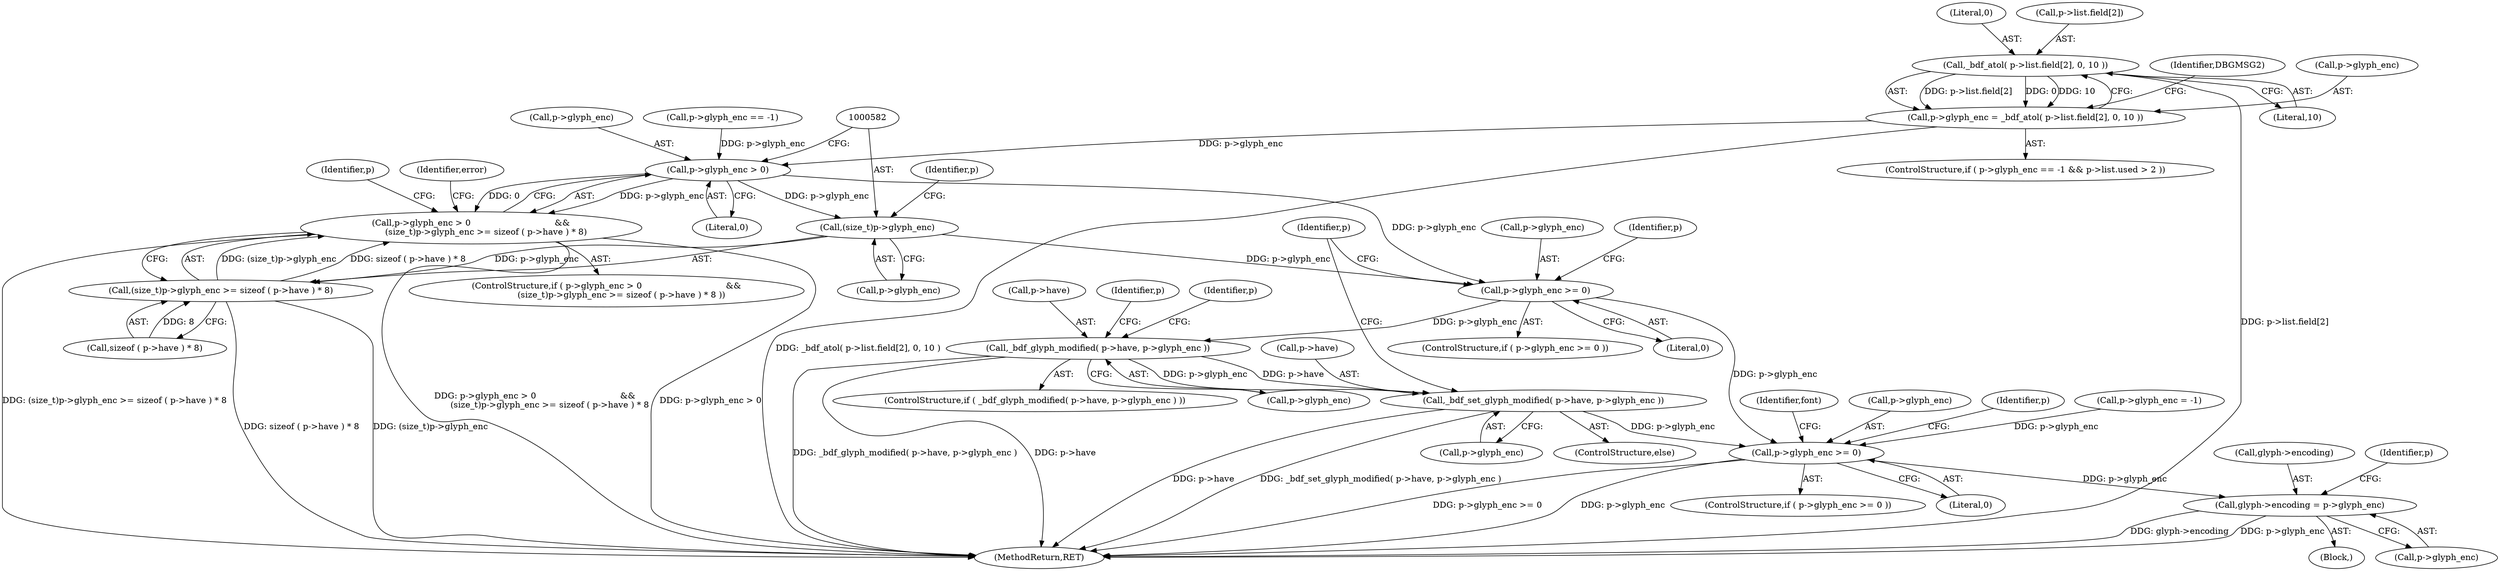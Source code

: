 digraph "0_savannah_07bdb6e289c7954e2a533039dc93c1c136099d2d@array" {
"1000557" [label="(Call,_bdf_atol( p->list.field[2], 0, 10 ))"];
"1000553" [label="(Call,p->glyph_enc = _bdf_atol( p->list.field[2], 0, 10 ))"];
"1000575" [label="(Call,p->glyph_enc > 0)"];
"1000574" [label="(Call,p->glyph_enc > 0                               &&\n           (size_t)p->glyph_enc >= sizeof ( p->have ) * 8)"];
"1000581" [label="(Call,(size_t)p->glyph_enc)"];
"1000580" [label="(Call,(size_t)p->glyph_enc >= sizeof ( p->have ) * 8)"];
"1000597" [label="(Call,p->glyph_enc >= 0)"];
"1000604" [label="(Call,_bdf_glyph_modified( p->have, p->glyph_enc ))"];
"1000624" [label="(Call,_bdf_set_glyph_modified( p->have, p->glyph_enc ))"];
"1000632" [label="(Call,p->glyph_enc >= 0)"];
"1000683" [label="(Call,glyph->encoding = p->glyph_enc)"];
"1000569" [label="(Identifier,DBGMSG2)"];
"1000601" [label="(Literal,0)"];
"1000554" [label="(Call,p->glyph_enc)"];
"1000604" [label="(Call,_bdf_glyph_modified( p->have, p->glyph_enc ))"];
"1000574" [label="(Call,p->glyph_enc > 0                               &&\n           (size_t)p->glyph_enc >= sizeof ( p->have ) * 8)"];
"1000612" [label="(Call,p->glyph_enc = -1)"];
"1000692" [label="(Identifier,p)"];
"1000608" [label="(Call,p->glyph_enc)"];
"1000599" [label="(Identifier,p)"];
"1000580" [label="(Call,(size_t)p->glyph_enc >= sizeof ( p->have ) * 8)"];
"1000583" [label="(Call,p->glyph_enc)"];
"1000641" [label="(Identifier,font)"];
"1000628" [label="(Call,p->glyph_enc)"];
"1000573" [label="(ControlStructure,if ( p->glyph_enc > 0                               &&\n           (size_t)p->glyph_enc >= sizeof ( p->have ) * 8 ))"];
"1000596" [label="(ControlStructure,if ( p->glyph_enc >= 0 ))"];
"1000581" [label="(Call,(size_t)p->glyph_enc)"];
"1000631" [label="(ControlStructure,if ( p->glyph_enc >= 0 ))"];
"1000632" [label="(Call,p->glyph_enc >= 0)"];
"1000614" [label="(Identifier,p)"];
"1000594" [label="(Identifier,error)"];
"1000589" [label="(Identifier,p)"];
"1000683" [label="(Call,glyph->encoding = p->glyph_enc)"];
"1000540" [label="(Call,p->glyph_enc == -1)"];
"1000633" [label="(Call,p->glyph_enc)"];
"1000637" [label="(Block,)"];
"1000625" [label="(Call,p->have)"];
"1000565" [label="(Literal,0)"];
"1000557" [label="(Call,_bdf_atol( p->list.field[2], 0, 10 ))"];
"1000636" [label="(Literal,0)"];
"1000605" [label="(Call,p->have)"];
"1000701" [label="(Identifier,p)"];
"1000623" [label="(ControlStructure,else)"];
"1000634" [label="(Identifier,p)"];
"1000626" [label="(Identifier,p)"];
"1000598" [label="(Call,p->glyph_enc)"];
"1000586" [label="(Call,sizeof ( p->have ) * 8)"];
"1000576" [label="(Call,p->glyph_enc)"];
"1000606" [label="(Identifier,p)"];
"1000553" [label="(Call,p->glyph_enc = _bdf_atol( p->list.field[2], 0, 10 ))"];
"1000579" [label="(Literal,0)"];
"1000597" [label="(Call,p->glyph_enc >= 0)"];
"1000603" [label="(ControlStructure,if ( _bdf_glyph_modified( p->have, p->glyph_enc ) ))"];
"1000687" [label="(Call,p->glyph_enc)"];
"1000575" [label="(Call,p->glyph_enc > 0)"];
"1000538" [label="(ControlStructure,if ( p->glyph_enc == -1 && p->list.used > 2 ))"];
"1000558" [label="(Call,p->list.field[2])"];
"1001568" [label="(MethodReturn,RET)"];
"1000684" [label="(Call,glyph->encoding)"];
"1000624" [label="(Call,_bdf_set_glyph_modified( p->have, p->glyph_enc ))"];
"1000566" [label="(Literal,10)"];
"1000557" -> "1000553"  [label="AST: "];
"1000557" -> "1000566"  [label="CFG: "];
"1000558" -> "1000557"  [label="AST: "];
"1000565" -> "1000557"  [label="AST: "];
"1000566" -> "1000557"  [label="AST: "];
"1000553" -> "1000557"  [label="CFG: "];
"1000557" -> "1001568"  [label="DDG: p->list.field[2]"];
"1000557" -> "1000553"  [label="DDG: p->list.field[2]"];
"1000557" -> "1000553"  [label="DDG: 0"];
"1000557" -> "1000553"  [label="DDG: 10"];
"1000553" -> "1000538"  [label="AST: "];
"1000554" -> "1000553"  [label="AST: "];
"1000569" -> "1000553"  [label="CFG: "];
"1000553" -> "1001568"  [label="DDG: _bdf_atol( p->list.field[2], 0, 10 )"];
"1000553" -> "1000575"  [label="DDG: p->glyph_enc"];
"1000575" -> "1000574"  [label="AST: "];
"1000575" -> "1000579"  [label="CFG: "];
"1000576" -> "1000575"  [label="AST: "];
"1000579" -> "1000575"  [label="AST: "];
"1000582" -> "1000575"  [label="CFG: "];
"1000574" -> "1000575"  [label="CFG: "];
"1000575" -> "1000574"  [label="DDG: p->glyph_enc"];
"1000575" -> "1000574"  [label="DDG: 0"];
"1000540" -> "1000575"  [label="DDG: p->glyph_enc"];
"1000575" -> "1000581"  [label="DDG: p->glyph_enc"];
"1000575" -> "1000597"  [label="DDG: p->glyph_enc"];
"1000574" -> "1000573"  [label="AST: "];
"1000574" -> "1000580"  [label="CFG: "];
"1000580" -> "1000574"  [label="AST: "];
"1000594" -> "1000574"  [label="CFG: "];
"1000599" -> "1000574"  [label="CFG: "];
"1000574" -> "1001568"  [label="DDG: p->glyph_enc > 0"];
"1000574" -> "1001568"  [label="DDG: (size_t)p->glyph_enc >= sizeof ( p->have ) * 8"];
"1000574" -> "1001568"  [label="DDG: p->glyph_enc > 0                               &&\n           (size_t)p->glyph_enc >= sizeof ( p->have ) * 8"];
"1000580" -> "1000574"  [label="DDG: (size_t)p->glyph_enc"];
"1000580" -> "1000574"  [label="DDG: sizeof ( p->have ) * 8"];
"1000581" -> "1000580"  [label="AST: "];
"1000581" -> "1000583"  [label="CFG: "];
"1000582" -> "1000581"  [label="AST: "];
"1000583" -> "1000581"  [label="AST: "];
"1000589" -> "1000581"  [label="CFG: "];
"1000581" -> "1000580"  [label="DDG: p->glyph_enc"];
"1000581" -> "1000597"  [label="DDG: p->glyph_enc"];
"1000580" -> "1000586"  [label="CFG: "];
"1000586" -> "1000580"  [label="AST: "];
"1000580" -> "1001568"  [label="DDG: sizeof ( p->have ) * 8"];
"1000580" -> "1001568"  [label="DDG: (size_t)p->glyph_enc"];
"1000586" -> "1000580"  [label="DDG: 8"];
"1000597" -> "1000596"  [label="AST: "];
"1000597" -> "1000601"  [label="CFG: "];
"1000598" -> "1000597"  [label="AST: "];
"1000601" -> "1000597"  [label="AST: "];
"1000606" -> "1000597"  [label="CFG: "];
"1000634" -> "1000597"  [label="CFG: "];
"1000597" -> "1000604"  [label="DDG: p->glyph_enc"];
"1000597" -> "1000632"  [label="DDG: p->glyph_enc"];
"1000604" -> "1000603"  [label="AST: "];
"1000604" -> "1000608"  [label="CFG: "];
"1000605" -> "1000604"  [label="AST: "];
"1000608" -> "1000604"  [label="AST: "];
"1000614" -> "1000604"  [label="CFG: "];
"1000626" -> "1000604"  [label="CFG: "];
"1000604" -> "1001568"  [label="DDG: _bdf_glyph_modified( p->have, p->glyph_enc )"];
"1000604" -> "1001568"  [label="DDG: p->have"];
"1000604" -> "1000624"  [label="DDG: p->have"];
"1000604" -> "1000624"  [label="DDG: p->glyph_enc"];
"1000624" -> "1000623"  [label="AST: "];
"1000624" -> "1000628"  [label="CFG: "];
"1000625" -> "1000624"  [label="AST: "];
"1000628" -> "1000624"  [label="AST: "];
"1000634" -> "1000624"  [label="CFG: "];
"1000624" -> "1001568"  [label="DDG: _bdf_set_glyph_modified( p->have, p->glyph_enc )"];
"1000624" -> "1001568"  [label="DDG: p->have"];
"1000624" -> "1000632"  [label="DDG: p->glyph_enc"];
"1000632" -> "1000631"  [label="AST: "];
"1000632" -> "1000636"  [label="CFG: "];
"1000633" -> "1000632"  [label="AST: "];
"1000636" -> "1000632"  [label="AST: "];
"1000641" -> "1000632"  [label="CFG: "];
"1000701" -> "1000632"  [label="CFG: "];
"1000632" -> "1001568"  [label="DDG: p->glyph_enc >= 0"];
"1000632" -> "1001568"  [label="DDG: p->glyph_enc"];
"1000612" -> "1000632"  [label="DDG: p->glyph_enc"];
"1000632" -> "1000683"  [label="DDG: p->glyph_enc"];
"1000683" -> "1000637"  [label="AST: "];
"1000683" -> "1000687"  [label="CFG: "];
"1000684" -> "1000683"  [label="AST: "];
"1000687" -> "1000683"  [label="AST: "];
"1000692" -> "1000683"  [label="CFG: "];
"1000683" -> "1001568"  [label="DDG: glyph->encoding"];
"1000683" -> "1001568"  [label="DDG: p->glyph_enc"];
}
